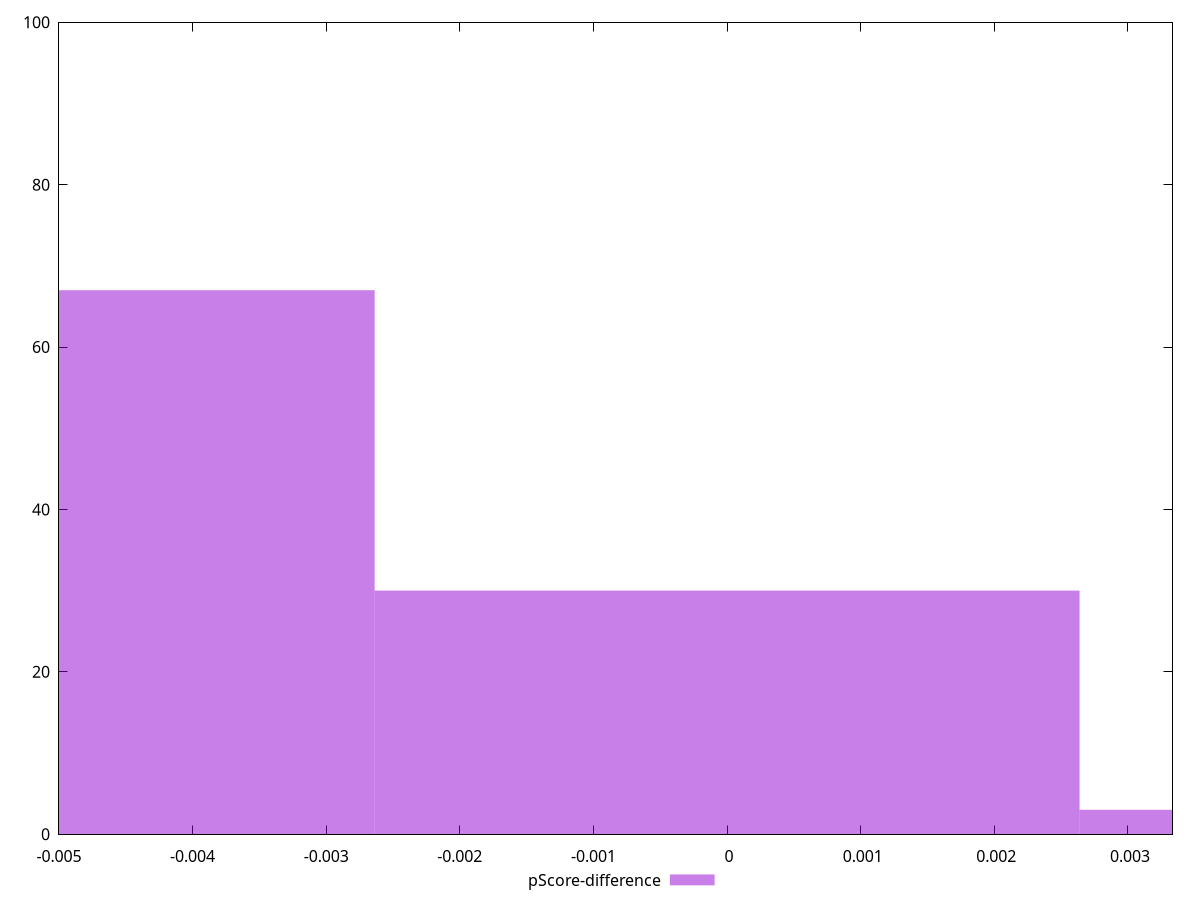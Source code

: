 reset

$pScoreDifference <<EOF
-0.0052753215593139835 67
0 30
0.0052753215593139835 3
EOF

set key outside below
set boxwidth 0.0052753215593139835
set xrange [-0.0050000000000000044:0.0033333333333332993]
set yrange [0:100]
set trange [0:100]
set style fill transparent solid 0.5 noborder
set terminal svg size 640, 490 enhanced background rgb 'white'
set output "reprap/uses-optimized-images/samples/pages+cached+noexternal/pScore-difference/histogram.svg"

plot $pScoreDifference title "pScore-difference" with boxes

reset
